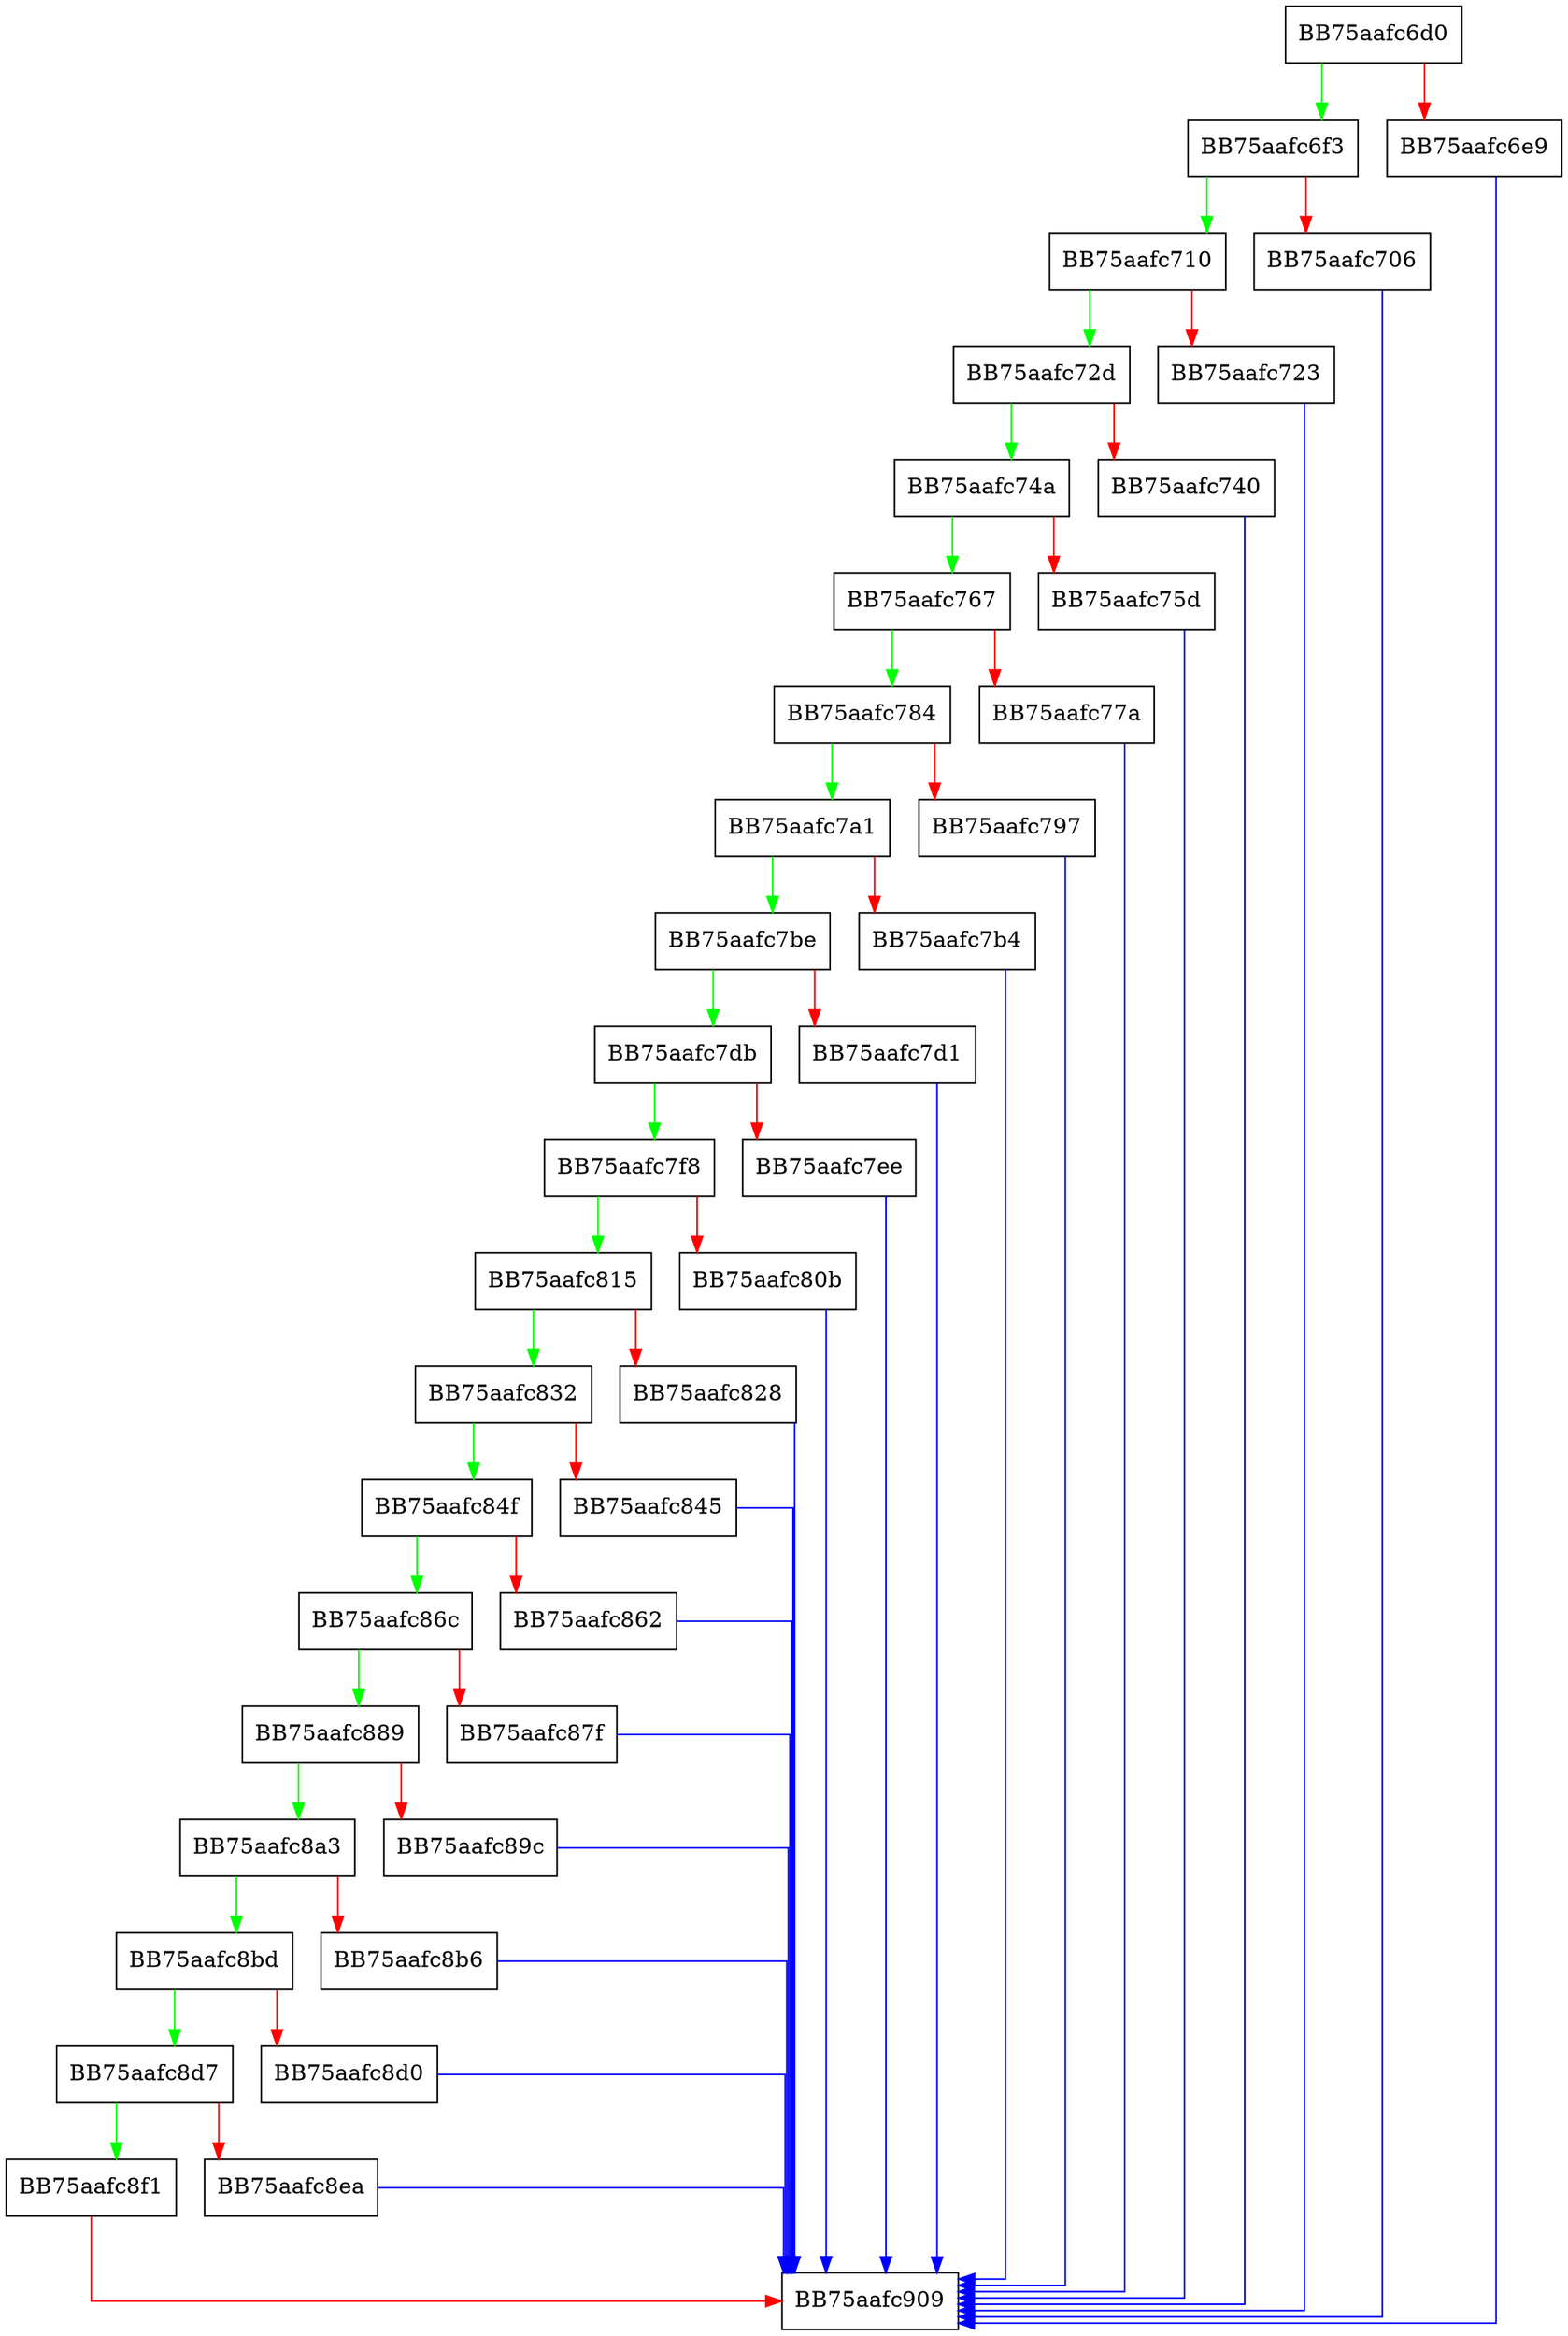 digraph SigattrlogToBmInfoKey {
  node [shape="box"];
  graph [splines=ortho];
  BB75aafc6d0 -> BB75aafc6f3 [color="green"];
  BB75aafc6d0 -> BB75aafc6e9 [color="red"];
  BB75aafc6e9 -> BB75aafc909 [color="blue"];
  BB75aafc6f3 -> BB75aafc710 [color="green"];
  BB75aafc6f3 -> BB75aafc706 [color="red"];
  BB75aafc706 -> BB75aafc909 [color="blue"];
  BB75aafc710 -> BB75aafc72d [color="green"];
  BB75aafc710 -> BB75aafc723 [color="red"];
  BB75aafc723 -> BB75aafc909 [color="blue"];
  BB75aafc72d -> BB75aafc74a [color="green"];
  BB75aafc72d -> BB75aafc740 [color="red"];
  BB75aafc740 -> BB75aafc909 [color="blue"];
  BB75aafc74a -> BB75aafc767 [color="green"];
  BB75aafc74a -> BB75aafc75d [color="red"];
  BB75aafc75d -> BB75aafc909 [color="blue"];
  BB75aafc767 -> BB75aafc784 [color="green"];
  BB75aafc767 -> BB75aafc77a [color="red"];
  BB75aafc77a -> BB75aafc909 [color="blue"];
  BB75aafc784 -> BB75aafc7a1 [color="green"];
  BB75aafc784 -> BB75aafc797 [color="red"];
  BB75aafc797 -> BB75aafc909 [color="blue"];
  BB75aafc7a1 -> BB75aafc7be [color="green"];
  BB75aafc7a1 -> BB75aafc7b4 [color="red"];
  BB75aafc7b4 -> BB75aafc909 [color="blue"];
  BB75aafc7be -> BB75aafc7db [color="green"];
  BB75aafc7be -> BB75aafc7d1 [color="red"];
  BB75aafc7d1 -> BB75aafc909 [color="blue"];
  BB75aafc7db -> BB75aafc7f8 [color="green"];
  BB75aafc7db -> BB75aafc7ee [color="red"];
  BB75aafc7ee -> BB75aafc909 [color="blue"];
  BB75aafc7f8 -> BB75aafc815 [color="green"];
  BB75aafc7f8 -> BB75aafc80b [color="red"];
  BB75aafc80b -> BB75aafc909 [color="blue"];
  BB75aafc815 -> BB75aafc832 [color="green"];
  BB75aafc815 -> BB75aafc828 [color="red"];
  BB75aafc828 -> BB75aafc909 [color="blue"];
  BB75aafc832 -> BB75aafc84f [color="green"];
  BB75aafc832 -> BB75aafc845 [color="red"];
  BB75aafc845 -> BB75aafc909 [color="blue"];
  BB75aafc84f -> BB75aafc86c [color="green"];
  BB75aafc84f -> BB75aafc862 [color="red"];
  BB75aafc862 -> BB75aafc909 [color="blue"];
  BB75aafc86c -> BB75aafc889 [color="green"];
  BB75aafc86c -> BB75aafc87f [color="red"];
  BB75aafc87f -> BB75aafc909 [color="blue"];
  BB75aafc889 -> BB75aafc8a3 [color="green"];
  BB75aafc889 -> BB75aafc89c [color="red"];
  BB75aafc89c -> BB75aafc909 [color="blue"];
  BB75aafc8a3 -> BB75aafc8bd [color="green"];
  BB75aafc8a3 -> BB75aafc8b6 [color="red"];
  BB75aafc8b6 -> BB75aafc909 [color="blue"];
  BB75aafc8bd -> BB75aafc8d7 [color="green"];
  BB75aafc8bd -> BB75aafc8d0 [color="red"];
  BB75aafc8d0 -> BB75aafc909 [color="blue"];
  BB75aafc8d7 -> BB75aafc8f1 [color="green"];
  BB75aafc8d7 -> BB75aafc8ea [color="red"];
  BB75aafc8ea -> BB75aafc909 [color="blue"];
  BB75aafc8f1 -> BB75aafc909 [color="red"];
}